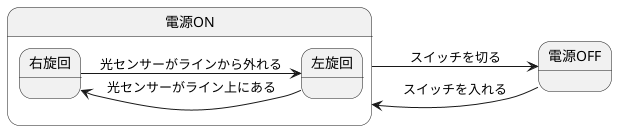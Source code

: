 @startuml ステートマシン図
left to right direction
state 電源ON {
    state 右旋回{
    }
    state 左旋回{
    }
}
state 電源OFF

電源OFF --> 電源ON : スイッチを入れる
右旋回 --> 左旋回 : 光センサーがラインから外れる
左旋回 --> 右旋回 : 光センサーがライン上にある

電源ON --> 電源OFF : スイッチを切る
@enduml